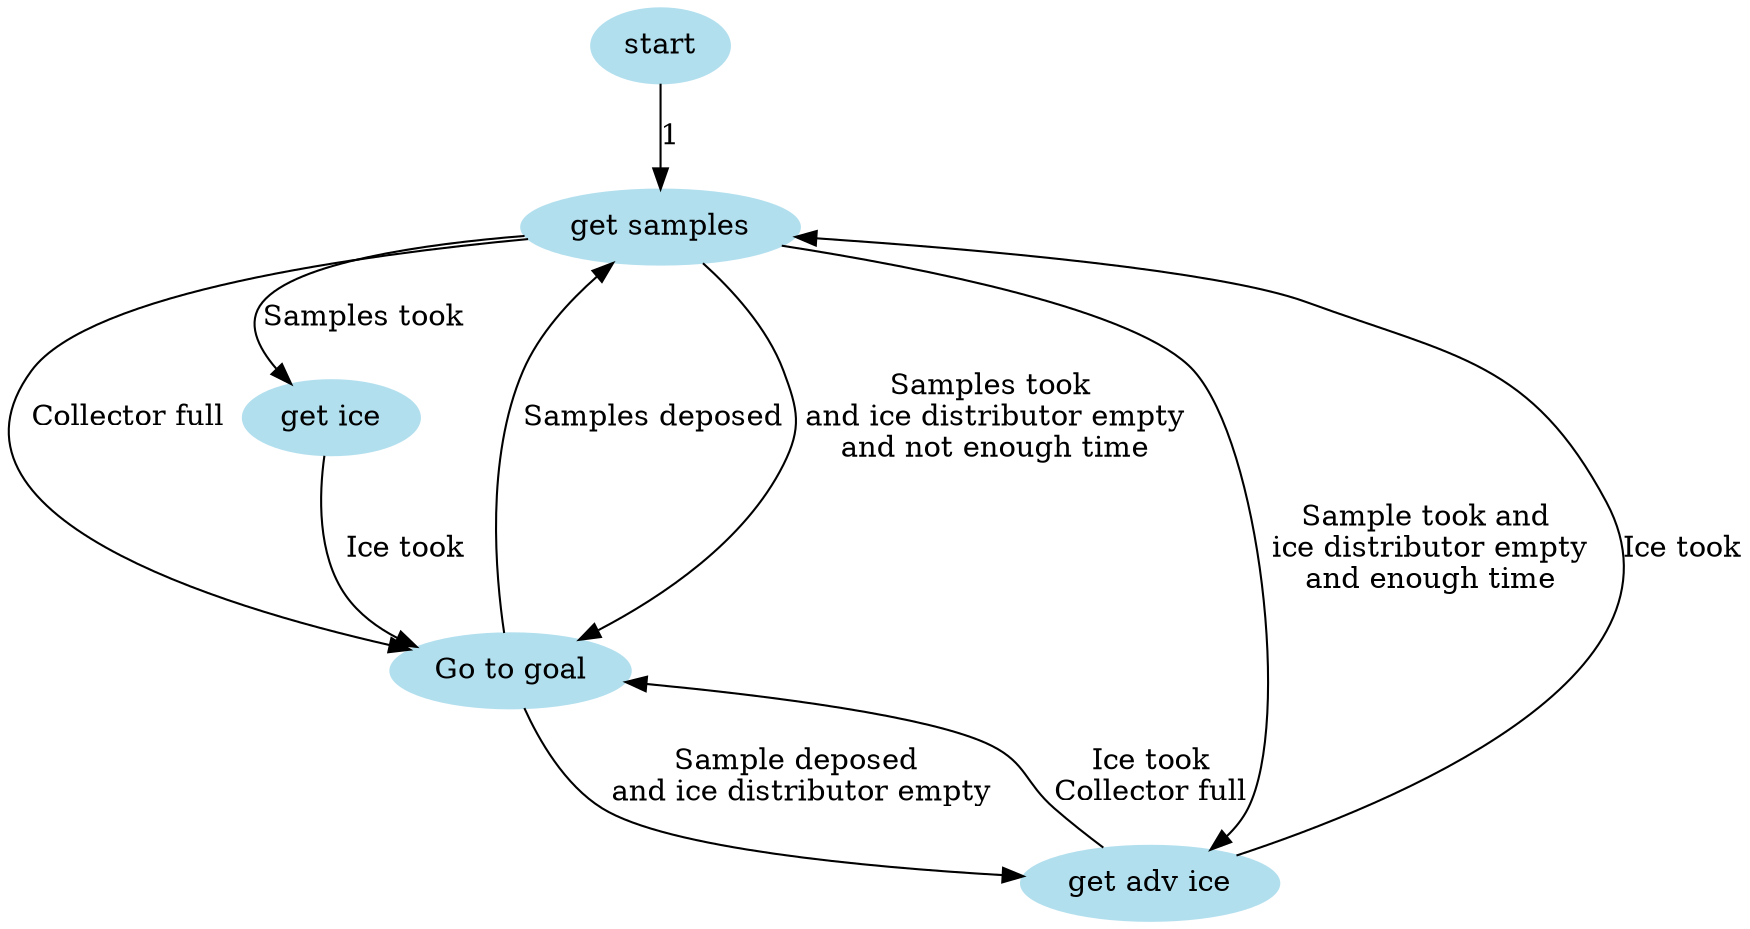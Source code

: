 /* IO.avr module. Main  Final State Machine */
digraph mainFsm 
{
	node [color=lightblue2, style=filled];
	start -> "get samples" [label = "1"];
	"get samples" -> "get ice" [label = "Samples took"];
	"get ice" -> "Go to goal" [label = "Ice took"];
	"Go to goal" -> "get samples" [label = "Samples deposed"];

	"get samples" -> "Go to goal" [label = "Samples took\n and ice distributor empty\n and not enough time"];
	"Go to goal" -> "get adv ice" [label = "Sample deposed\n and ice distributor empty"];
	"get adv ice" -> "get samples" [label = "Ice took"];
	"get samples" -> "get adv ice" [label = "Sample took and\n ice distributor empty\n and enough time"];
	"get adv ice" -> "Go to goal" [label = "Ice took\nCollector full"];
	"get samples" -> "Go to goal" [label = "Collector full"];
}

